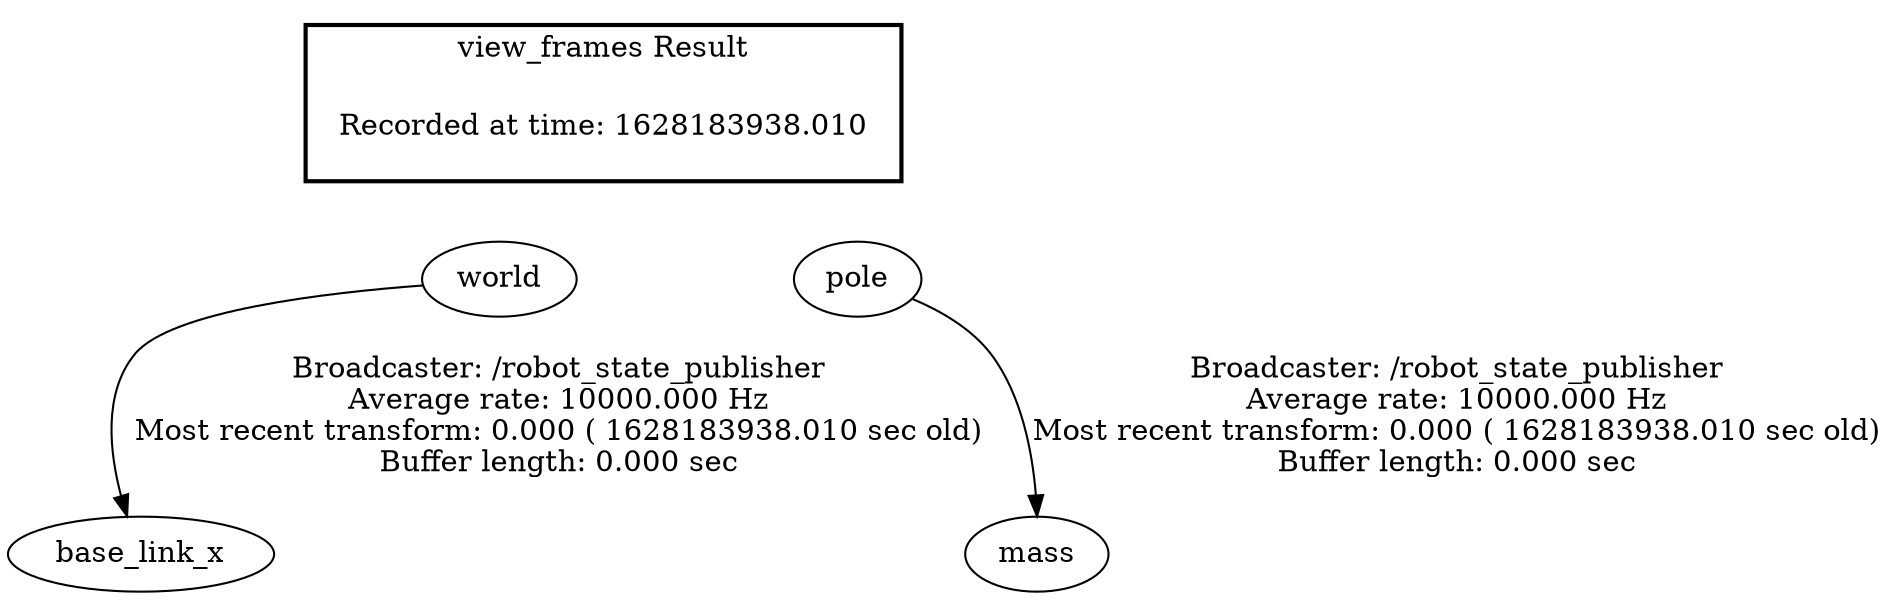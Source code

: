digraph G {
"world" -> "base_link_x"[label="Broadcaster: /robot_state_publisher\nAverage rate: 10000.000 Hz\nMost recent transform: 0.000 ( 1628183938.010 sec old)\nBuffer length: 0.000 sec\n"];
"pole" -> "mass"[label="Broadcaster: /robot_state_publisher\nAverage rate: 10000.000 Hz\nMost recent transform: 0.000 ( 1628183938.010 sec old)\nBuffer length: 0.000 sec\n"];
edge [style=invis];
 subgraph cluster_legend { style=bold; color=black; label ="view_frames Result";
"Recorded at time: 1628183938.010"[ shape=plaintext ] ;
 }->"world";
edge [style=invis];
 subgraph cluster_legend { style=bold; color=black; label ="view_frames Result";
"Recorded at time: 1628183938.010"[ shape=plaintext ] ;
 }->"pole";
}